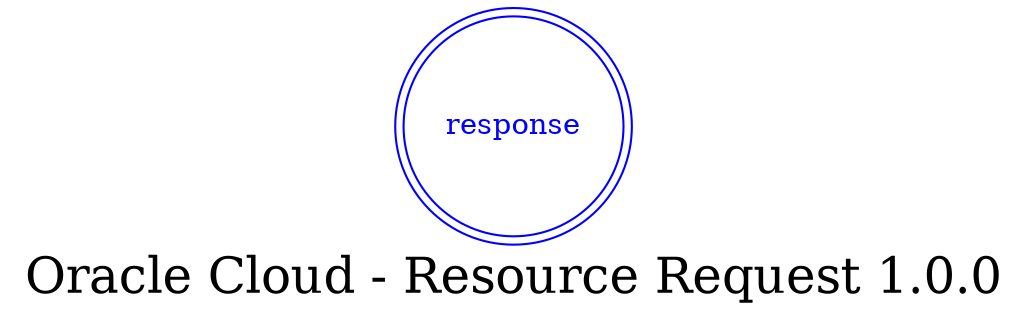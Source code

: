digraph LexiconGraph {
graph[label="Oracle Cloud - Resource Request 1.0.0", fontsize=24]
splines=true
"response" [color=blue, fontcolor=blue, shape=doublecircle]
}
